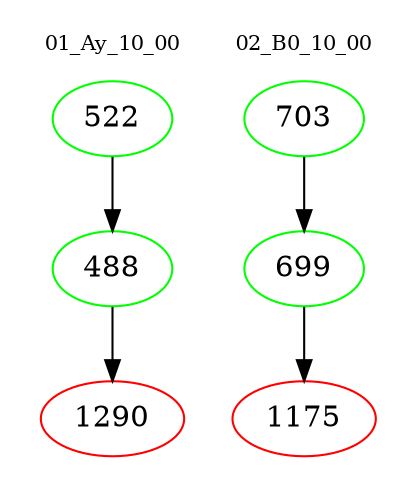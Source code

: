 digraph{
subgraph cluster_0 {
color = white
label = "01_Ay_10_00";
fontsize=10;
T0_522 [label="522", color="green"]
T0_522 -> T0_488 [color="black"]
T0_488 [label="488", color="green"]
T0_488 -> T0_1290 [color="black"]
T0_1290 [label="1290", color="red"]
}
subgraph cluster_1 {
color = white
label = "02_B0_10_00";
fontsize=10;
T1_703 [label="703", color="green"]
T1_703 -> T1_699 [color="black"]
T1_699 [label="699", color="green"]
T1_699 -> T1_1175 [color="black"]
T1_1175 [label="1175", color="red"]
}
}
